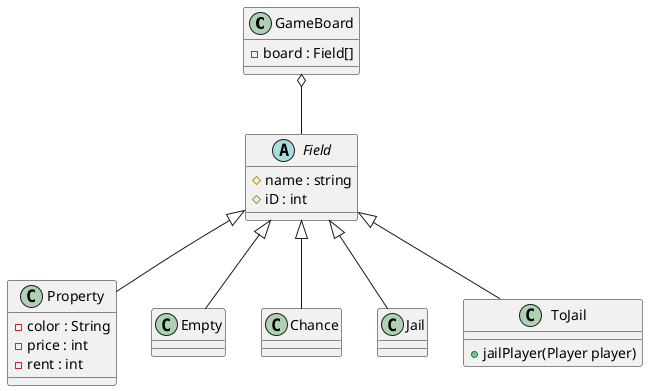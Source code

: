 @startuml
'https://plantuml.com/class-diagram

class GameBoard{
 - board : Field[]
}


abstract Field {
 # name : string
 # iD : int
}

class Property {
 - color : String
 - price : int
 - rent : int
}
class Empty{

}

class Chance {

}

class Jail {

}

class ToJail {
 + jailPlayer(Player player)
}

GameBoard o-- Field

Field <|-- Property
Field <|-- Empty
Field <|-- Chance
Field <|-- Jail
Field <|-- ToJail

@enduml